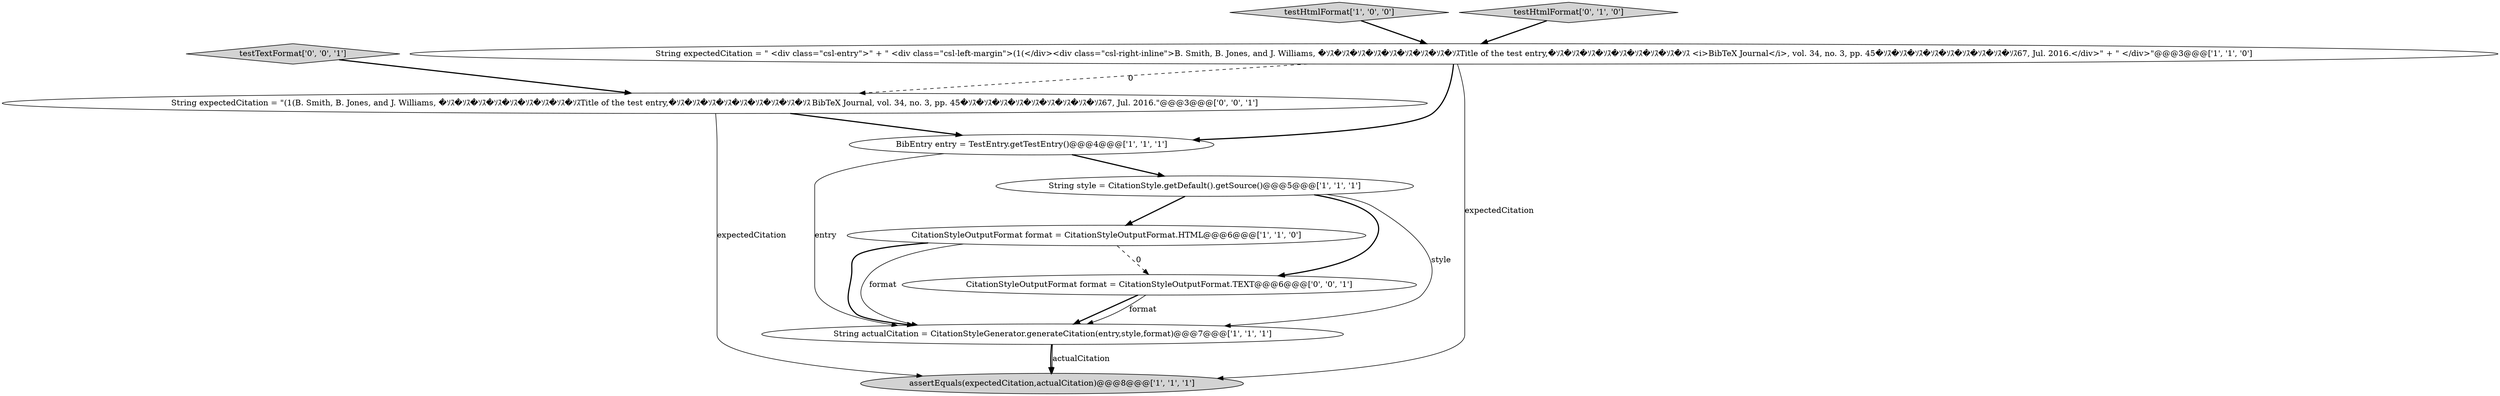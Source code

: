 digraph {
5 [style = filled, label = "BibEntry entry = TestEntry.getTestEntry()@@@4@@@['1', '1', '1']", fillcolor = white, shape = ellipse image = "AAA0AAABBB1BBB"];
9 [style = filled, label = "String expectedCitation = \"(1(B. Smith, B. Jones, and J. Williams, �ｿｽ�ｿｽ�ｿｽ�ｿｽ�ｿｽ�ｿｽ�ｿｽ�ｿｽ�ｿｽTitle of the test entry,�ｿｽ�ｿｽ�ｿｽ�ｿｽ�ｿｽ�ｿｽ�ｿｽ�ｿｽ�ｿｽ BibTeX Journal, vol. 34, no. 3, pp. 45�ｿｽ�ｿｽ�ｿｽ�ｿｽ�ｿｽ�ｿｽ�ｿｽ�ｿｽ�ｿｽ67, Jul. 2016.\"@@@3@@@['0', '0', '1']", fillcolor = white, shape = ellipse image = "AAA0AAABBB3BBB"];
0 [style = filled, label = "String actualCitation = CitationStyleGenerator.generateCitation(entry,style,format)@@@7@@@['1', '1', '1']", fillcolor = white, shape = ellipse image = "AAA0AAABBB1BBB"];
6 [style = filled, label = "CitationStyleOutputFormat format = CitationStyleOutputFormat.HTML@@@6@@@['1', '1', '0']", fillcolor = white, shape = ellipse image = "AAA0AAABBB1BBB"];
1 [style = filled, label = "testHtmlFormat['1', '0', '0']", fillcolor = lightgray, shape = diamond image = "AAA0AAABBB1BBB"];
8 [style = filled, label = "CitationStyleOutputFormat format = CitationStyleOutputFormat.TEXT@@@6@@@['0', '0', '1']", fillcolor = white, shape = ellipse image = "AAA0AAABBB3BBB"];
10 [style = filled, label = "testTextFormat['0', '0', '1']", fillcolor = lightgray, shape = diamond image = "AAA0AAABBB3BBB"];
3 [style = filled, label = "assertEquals(expectedCitation,actualCitation)@@@8@@@['1', '1', '1']", fillcolor = lightgray, shape = ellipse image = "AAA0AAABBB1BBB"];
7 [style = filled, label = "testHtmlFormat['0', '1', '0']", fillcolor = lightgray, shape = diamond image = "AAA0AAABBB2BBB"];
2 [style = filled, label = "String style = CitationStyle.getDefault().getSource()@@@5@@@['1', '1', '1']", fillcolor = white, shape = ellipse image = "AAA0AAABBB1BBB"];
4 [style = filled, label = "String expectedCitation = \" <div class=\"csl-entry\">\" + \" <div class=\"csl-left-margin\">(1(</div><div class=\"csl-right-inline\">B. Smith, B. Jones, and J. Williams, �ｿｽ�ｿｽ�ｿｽ�ｿｽ�ｿｽ�ｿｽ�ｿｽ�ｿｽ�ｿｽTitle of the test entry,�ｿｽ�ｿｽ�ｿｽ�ｿｽ�ｿｽ�ｿｽ�ｿｽ�ｿｽ�ｿｽ <i>BibTeX Journal</i>, vol. 34, no. 3, pp. 45�ｿｽ�ｿｽ�ｿｽ�ｿｽ�ｿｽ�ｿｽ�ｿｽ�ｿｽ�ｿｽ67, Jul. 2016.</div>\" + \" </div>\"@@@3@@@['1', '1', '0']", fillcolor = white, shape = ellipse image = "AAA0AAABBB1BBB"];
9->5 [style = bold, label=""];
0->3 [style = bold, label=""];
8->0 [style = bold, label=""];
8->0 [style = solid, label="format"];
4->9 [style = dashed, label="0"];
5->2 [style = bold, label=""];
1->4 [style = bold, label=""];
10->9 [style = bold, label=""];
6->0 [style = bold, label=""];
6->8 [style = dashed, label="0"];
6->0 [style = solid, label="format"];
7->4 [style = bold, label=""];
5->0 [style = solid, label="entry"];
2->0 [style = solid, label="style"];
9->3 [style = solid, label="expectedCitation"];
4->3 [style = solid, label="expectedCitation"];
4->5 [style = bold, label=""];
2->6 [style = bold, label=""];
0->3 [style = solid, label="actualCitation"];
2->8 [style = bold, label=""];
}
